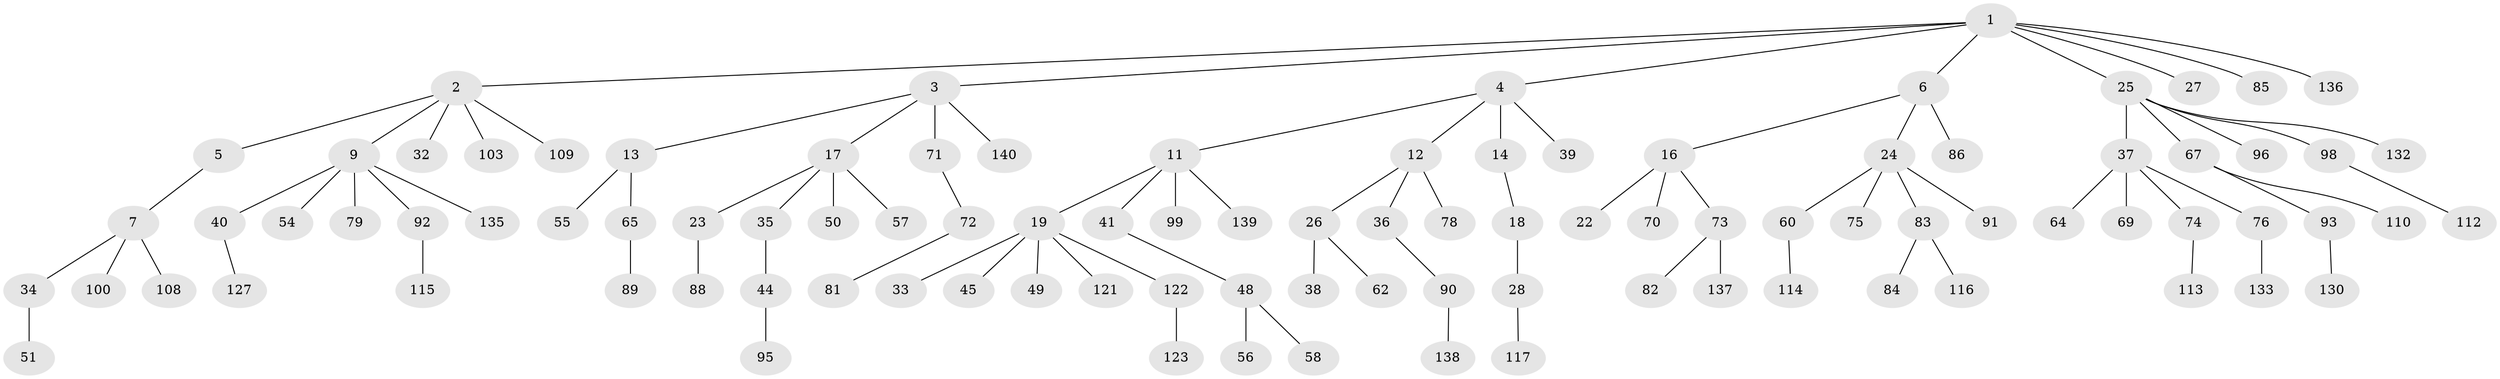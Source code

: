 // original degree distribution, {8: 0.007042253521126761, 7: 0.007042253521126761, 4: 0.08450704225352113, 5: 0.02112676056338028, 3: 0.14084507042253522, 1: 0.49295774647887325, 2: 0.23943661971830985, 6: 0.007042253521126761}
// Generated by graph-tools (version 1.1) at 2025/11/02/27/25 16:11:26]
// undirected, 99 vertices, 98 edges
graph export_dot {
graph [start="1"]
  node [color=gray90,style=filled];
  1 [super="+80"];
  2 [super="+8"];
  3 [super="+47"];
  4 [super="+10"];
  5 [super="+101"];
  6;
  7 [super="+87"];
  9 [super="+31"];
  11 [super="+15"];
  12 [super="+20"];
  13 [super="+102"];
  14 [super="+21"];
  16 [super="+61"];
  17 [super="+46"];
  18 [super="+59"];
  19 [super="+29"];
  22;
  23;
  24 [super="+104"];
  25 [super="+30"];
  26 [super="+118"];
  27 [super="+77"];
  28 [super="+42"];
  32;
  33 [super="+68"];
  34 [super="+53"];
  35;
  36;
  37 [super="+43"];
  38;
  39;
  40;
  41;
  44 [super="+105"];
  45 [super="+106"];
  48 [super="+52"];
  49 [super="+111"];
  50;
  51 [super="+66"];
  54;
  55 [super="+63"];
  56;
  57;
  58;
  60;
  62;
  64 [super="+131"];
  65;
  67;
  69;
  70;
  71;
  72;
  73 [super="+97"];
  74 [super="+120"];
  75;
  76 [super="+129"];
  78 [super="+119"];
  79;
  81;
  82;
  83 [super="+94"];
  84;
  85;
  86 [super="+125"];
  88 [super="+142"];
  89;
  90 [super="+134"];
  91 [super="+107"];
  92;
  93;
  95;
  96 [super="+141"];
  98;
  99;
  100;
  103;
  108;
  109;
  110;
  112 [super="+124"];
  113;
  114 [super="+126"];
  115;
  116;
  117;
  121;
  122;
  123 [super="+128"];
  127;
  130;
  132;
  133;
  135;
  136;
  137;
  138;
  139;
  140;
  1 -- 2;
  1 -- 3;
  1 -- 4;
  1 -- 6;
  1 -- 25;
  1 -- 27;
  1 -- 85;
  1 -- 136;
  2 -- 5;
  2 -- 9;
  2 -- 32;
  2 -- 103;
  2 -- 109;
  3 -- 13;
  3 -- 17;
  3 -- 140;
  3 -- 71;
  4 -- 11;
  4 -- 14;
  4 -- 39;
  4 -- 12;
  5 -- 7;
  6 -- 16;
  6 -- 24;
  6 -- 86;
  7 -- 34;
  7 -- 108;
  7 -- 100;
  9 -- 40;
  9 -- 54;
  9 -- 92;
  9 -- 79;
  9 -- 135;
  11 -- 99;
  11 -- 19;
  11 -- 41;
  11 -- 139;
  12 -- 78;
  12 -- 26;
  12 -- 36;
  13 -- 55;
  13 -- 65;
  14 -- 18;
  16 -- 22;
  16 -- 73;
  16 -- 70;
  17 -- 23;
  17 -- 35;
  17 -- 50;
  17 -- 57;
  18 -- 28;
  19 -- 45;
  19 -- 49;
  19 -- 33;
  19 -- 122;
  19 -- 121;
  23 -- 88;
  24 -- 60;
  24 -- 75;
  24 -- 83;
  24 -- 91;
  25 -- 96;
  25 -- 98;
  25 -- 67;
  25 -- 132;
  25 -- 37;
  26 -- 38;
  26 -- 62;
  28 -- 117;
  34 -- 51;
  35 -- 44;
  36 -- 90;
  37 -- 64;
  37 -- 69;
  37 -- 74;
  37 -- 76;
  40 -- 127;
  41 -- 48;
  44 -- 95;
  48 -- 56;
  48 -- 58;
  60 -- 114;
  65 -- 89;
  67 -- 93;
  67 -- 110;
  71 -- 72;
  72 -- 81;
  73 -- 82;
  73 -- 137;
  74 -- 113;
  76 -- 133;
  83 -- 84;
  83 -- 116;
  90 -- 138;
  92 -- 115;
  93 -- 130;
  98 -- 112;
  122 -- 123;
}
